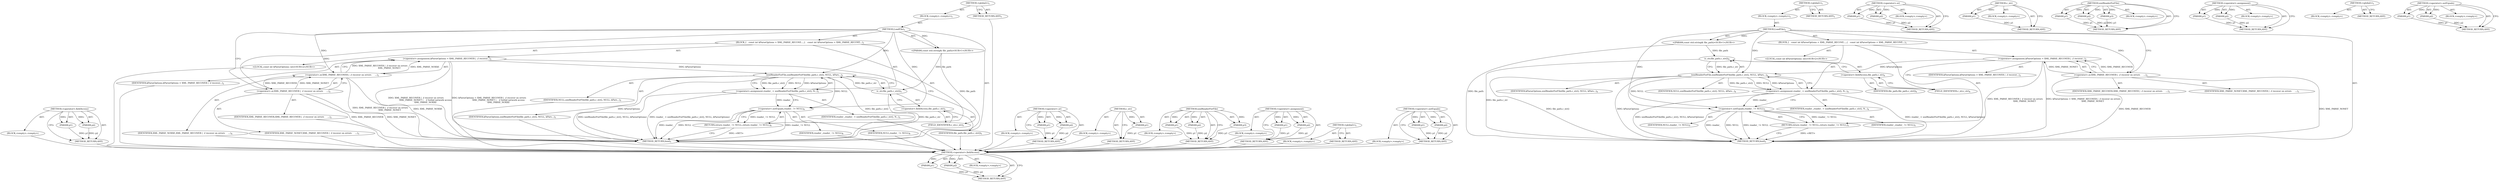 digraph "&lt;operator&gt;.notEquals" {
vulnerable_73 [label=<(METHOD,&lt;operator&gt;.fieldAccess)>];
vulnerable_74 [label=<(PARAM,p1)>];
vulnerable_75 [label=<(PARAM,p2)>];
vulnerable_76 [label=<(BLOCK,&lt;empty&gt;,&lt;empty&gt;)>];
vulnerable_77 [label=<(METHOD_RETURN,ANY)>];
vulnerable_6 [label=<(METHOD,&lt;global&gt;)<SUB>1</SUB>>];
vulnerable_7 [label=<(BLOCK,&lt;empty&gt;,&lt;empty&gt;)<SUB>1</SUB>>];
vulnerable_8 [label=<(METHOD,LoadFile)<SUB>1</SUB>>];
vulnerable_9 [label="<(PARAM,const std::string&amp; file_path)<SUB>1</SUB>>"];
vulnerable_10 [label=<(BLOCK,{
   const int kParseOptions = XML_PARSE_RECOVE...,{
   const int kParseOptions = XML_PARSE_RECOVE...)<SUB>1</SUB>>];
vulnerable_11 [label="<(LOCAL,const int kParseOptions: int)<SUB>2</SUB>>"];
vulnerable_12 [label=<(&lt;operator&gt;.assignment,kParseOptions = XML_PARSE_RECOVER |  // recover...)<SUB>2</SUB>>];
vulnerable_13 [label=<(IDENTIFIER,kParseOptions,kParseOptions = XML_PARSE_RECOVER |  // recover...)<SUB>2</SUB>>];
vulnerable_14 [label=<(&lt;operator&gt;.or,XML_PARSE_RECOVER |  // recover on errors
     ...)<SUB>2</SUB>>];
vulnerable_15 [label=<(&lt;operator&gt;.or,XML_PARSE_RECOVER |  // recover on errors
     ...)<SUB>2</SUB>>];
vulnerable_16 [label=<(IDENTIFIER,XML_PARSE_RECOVER,XML_PARSE_RECOVER |  // recover on errors
     ...)<SUB>2</SUB>>];
vulnerable_17 [label=<(IDENTIFIER,XML_PARSE_NONET,XML_PARSE_RECOVER |  // recover on errors
     ...)<SUB>3</SUB>>];
vulnerable_18 [label=<(IDENTIFIER,XML_PARSE_NOXXE,XML_PARSE_RECOVER |  // recover on errors
     ...)<SUB>4</SUB>>];
vulnerable_19 [label=<(&lt;operator&gt;.assignment,reader_ = xmlReaderForFile(file_path.c_str(), N...)<SUB>5</SUB>>];
vulnerable_20 [label=<(IDENTIFIER,reader_,reader_ = xmlReaderForFile(file_path.c_str(), N...)<SUB>5</SUB>>];
vulnerable_21 [label=<(xmlReaderForFile,xmlReaderForFile(file_path.c_str(), NULL, kPars...)<SUB>5</SUB>>];
vulnerable_22 [label=<(c_str,file_path.c_str())<SUB>5</SUB>>];
vulnerable_23 [label=<(&lt;operator&gt;.fieldAccess,file_path.c_str)<SUB>5</SUB>>];
vulnerable_24 [label=<(IDENTIFIER,file_path,file_path.c_str())<SUB>5</SUB>>];
vulnerable_25 [label=<(FIELD_IDENTIFIER,c_str,c_str)<SUB>5</SUB>>];
vulnerable_26 [label=<(IDENTIFIER,NULL,xmlReaderForFile(file_path.c_str(), NULL, kPars...)<SUB>5</SUB>>];
vulnerable_27 [label=<(IDENTIFIER,kParseOptions,xmlReaderForFile(file_path.c_str(), NULL, kPars...)<SUB>5</SUB>>];
vulnerable_28 [label=<(RETURN,return reader_ != NULL;,return reader_ != NULL;)<SUB>6</SUB>>];
vulnerable_29 [label=<(&lt;operator&gt;.notEquals,reader_ != NULL)<SUB>6</SUB>>];
vulnerable_30 [label=<(IDENTIFIER,reader_,reader_ != NULL)<SUB>6</SUB>>];
vulnerable_31 [label=<(IDENTIFIER,NULL,reader_ != NULL)<SUB>6</SUB>>];
vulnerable_32 [label=<(METHOD_RETURN,bool)<SUB>1</SUB>>];
vulnerable_34 [label=<(METHOD_RETURN,ANY)<SUB>1</SUB>>];
vulnerable_58 [label=<(METHOD,&lt;operator&gt;.or)>];
vulnerable_59 [label=<(PARAM,p1)>];
vulnerable_60 [label=<(PARAM,p2)>];
vulnerable_61 [label=<(BLOCK,&lt;empty&gt;,&lt;empty&gt;)>];
vulnerable_62 [label=<(METHOD_RETURN,ANY)>];
vulnerable_69 [label=<(METHOD,c_str)>];
vulnerable_70 [label=<(PARAM,p1)>];
vulnerable_71 [label=<(BLOCK,&lt;empty&gt;,&lt;empty&gt;)>];
vulnerable_72 [label=<(METHOD_RETURN,ANY)>];
vulnerable_63 [label=<(METHOD,xmlReaderForFile)>];
vulnerable_64 [label=<(PARAM,p1)>];
vulnerable_65 [label=<(PARAM,p2)>];
vulnerable_66 [label=<(PARAM,p3)>];
vulnerable_67 [label=<(BLOCK,&lt;empty&gt;,&lt;empty&gt;)>];
vulnerable_68 [label=<(METHOD_RETURN,ANY)>];
vulnerable_53 [label=<(METHOD,&lt;operator&gt;.assignment)>];
vulnerable_54 [label=<(PARAM,p1)>];
vulnerable_55 [label=<(PARAM,p2)>];
vulnerable_56 [label=<(BLOCK,&lt;empty&gt;,&lt;empty&gt;)>];
vulnerable_57 [label=<(METHOD_RETURN,ANY)>];
vulnerable_47 [label=<(METHOD,&lt;global&gt;)<SUB>1</SUB>>];
vulnerable_48 [label=<(BLOCK,&lt;empty&gt;,&lt;empty&gt;)>];
vulnerable_49 [label=<(METHOD_RETURN,ANY)>];
vulnerable_78 [label=<(METHOD,&lt;operator&gt;.notEquals)>];
vulnerable_79 [label=<(PARAM,p1)>];
vulnerable_80 [label=<(PARAM,p2)>];
vulnerable_81 [label=<(BLOCK,&lt;empty&gt;,&lt;empty&gt;)>];
vulnerable_82 [label=<(METHOD_RETURN,ANY)>];
fixed_71 [label=<(METHOD,&lt;operator&gt;.fieldAccess)>];
fixed_72 [label=<(PARAM,p1)>];
fixed_73 [label=<(PARAM,p2)>];
fixed_74 [label=<(BLOCK,&lt;empty&gt;,&lt;empty&gt;)>];
fixed_75 [label=<(METHOD_RETURN,ANY)>];
fixed_6 [label=<(METHOD,&lt;global&gt;)<SUB>1</SUB>>];
fixed_7 [label=<(BLOCK,&lt;empty&gt;,&lt;empty&gt;)<SUB>1</SUB>>];
fixed_8 [label=<(METHOD,LoadFile)<SUB>1</SUB>>];
fixed_9 [label="<(PARAM,const std::string&amp; file_path)<SUB>1</SUB>>"];
fixed_10 [label=<(BLOCK,{
   const int kParseOptions = XML_PARSE_RECOVE...,{
   const int kParseOptions = XML_PARSE_RECOVE...)<SUB>1</SUB>>];
fixed_11 [label="<(LOCAL,const int kParseOptions: int)<SUB>2</SUB>>"];
fixed_12 [label=<(&lt;operator&gt;.assignment,kParseOptions = XML_PARSE_RECOVER |  // recover...)<SUB>2</SUB>>];
fixed_13 [label=<(IDENTIFIER,kParseOptions,kParseOptions = XML_PARSE_RECOVER |  // recover...)<SUB>2</SUB>>];
fixed_14 [label=<(&lt;operator&gt;.or,XML_PARSE_RECOVER |  // recover on errors
     ...)<SUB>2</SUB>>];
fixed_15 [label=<(IDENTIFIER,XML_PARSE_RECOVER,XML_PARSE_RECOVER |  // recover on errors
     ...)<SUB>2</SUB>>];
fixed_16 [label=<(IDENTIFIER,XML_PARSE_NONET,XML_PARSE_RECOVER |  // recover on errors
     ...)<SUB>3</SUB>>];
fixed_17 [label=<(&lt;operator&gt;.assignment,reader_ = xmlReaderForFile(file_path.c_str(), N...)<SUB>4</SUB>>];
fixed_18 [label=<(IDENTIFIER,reader_,reader_ = xmlReaderForFile(file_path.c_str(), N...)<SUB>4</SUB>>];
fixed_19 [label=<(xmlReaderForFile,xmlReaderForFile(file_path.c_str(), NULL, kPars...)<SUB>4</SUB>>];
fixed_20 [label=<(c_str,file_path.c_str())<SUB>4</SUB>>];
fixed_21 [label=<(&lt;operator&gt;.fieldAccess,file_path.c_str)<SUB>4</SUB>>];
fixed_22 [label=<(IDENTIFIER,file_path,file_path.c_str())<SUB>4</SUB>>];
fixed_23 [label=<(FIELD_IDENTIFIER,c_str,c_str)<SUB>4</SUB>>];
fixed_24 [label=<(IDENTIFIER,NULL,xmlReaderForFile(file_path.c_str(), NULL, kPars...)<SUB>4</SUB>>];
fixed_25 [label=<(IDENTIFIER,kParseOptions,xmlReaderForFile(file_path.c_str(), NULL, kPars...)<SUB>4</SUB>>];
fixed_26 [label=<(RETURN,return reader_ != NULL;,return reader_ != NULL;)<SUB>5</SUB>>];
fixed_27 [label=<(&lt;operator&gt;.notEquals,reader_ != NULL)<SUB>5</SUB>>];
fixed_28 [label=<(IDENTIFIER,reader_,reader_ != NULL)<SUB>5</SUB>>];
fixed_29 [label=<(IDENTIFIER,NULL,reader_ != NULL)<SUB>5</SUB>>];
fixed_30 [label=<(METHOD_RETURN,bool)<SUB>1</SUB>>];
fixed_32 [label=<(METHOD_RETURN,ANY)<SUB>1</SUB>>];
fixed_56 [label=<(METHOD,&lt;operator&gt;.or)>];
fixed_57 [label=<(PARAM,p1)>];
fixed_58 [label=<(PARAM,p2)>];
fixed_59 [label=<(BLOCK,&lt;empty&gt;,&lt;empty&gt;)>];
fixed_60 [label=<(METHOD_RETURN,ANY)>];
fixed_67 [label=<(METHOD,c_str)>];
fixed_68 [label=<(PARAM,p1)>];
fixed_69 [label=<(BLOCK,&lt;empty&gt;,&lt;empty&gt;)>];
fixed_70 [label=<(METHOD_RETURN,ANY)>];
fixed_61 [label=<(METHOD,xmlReaderForFile)>];
fixed_62 [label=<(PARAM,p1)>];
fixed_63 [label=<(PARAM,p2)>];
fixed_64 [label=<(PARAM,p3)>];
fixed_65 [label=<(BLOCK,&lt;empty&gt;,&lt;empty&gt;)>];
fixed_66 [label=<(METHOD_RETURN,ANY)>];
fixed_51 [label=<(METHOD,&lt;operator&gt;.assignment)>];
fixed_52 [label=<(PARAM,p1)>];
fixed_53 [label=<(PARAM,p2)>];
fixed_54 [label=<(BLOCK,&lt;empty&gt;,&lt;empty&gt;)>];
fixed_55 [label=<(METHOD_RETURN,ANY)>];
fixed_45 [label=<(METHOD,&lt;global&gt;)<SUB>1</SUB>>];
fixed_46 [label=<(BLOCK,&lt;empty&gt;,&lt;empty&gt;)>];
fixed_47 [label=<(METHOD_RETURN,ANY)>];
fixed_76 [label=<(METHOD,&lt;operator&gt;.notEquals)>];
fixed_77 [label=<(PARAM,p1)>];
fixed_78 [label=<(PARAM,p2)>];
fixed_79 [label=<(BLOCK,&lt;empty&gt;,&lt;empty&gt;)>];
fixed_80 [label=<(METHOD_RETURN,ANY)>];
vulnerable_73 -> vulnerable_74  [key=0, label="AST: "];
vulnerable_73 -> vulnerable_74  [key=1, label="DDG: "];
vulnerable_73 -> vulnerable_76  [key=0, label="AST: "];
vulnerable_73 -> vulnerable_75  [key=0, label="AST: "];
vulnerable_73 -> vulnerable_75  [key=1, label="DDG: "];
vulnerable_73 -> vulnerable_77  [key=0, label="AST: "];
vulnerable_73 -> vulnerable_77  [key=1, label="CFG: "];
vulnerable_74 -> vulnerable_77  [key=0, label="DDG: p1"];
vulnerable_75 -> vulnerable_77  [key=0, label="DDG: p2"];
vulnerable_76 -> fixed_71  [key=0];
vulnerable_77 -> fixed_71  [key=0];
vulnerable_6 -> vulnerable_7  [key=0, label="AST: "];
vulnerable_6 -> vulnerable_34  [key=0, label="AST: "];
vulnerable_6 -> vulnerable_34  [key=1, label="CFG: "];
vulnerable_7 -> vulnerable_8  [key=0, label="AST: "];
vulnerable_8 -> vulnerable_9  [key=0, label="AST: "];
vulnerable_8 -> vulnerable_9  [key=1, label="DDG: "];
vulnerable_8 -> vulnerable_10  [key=0, label="AST: "];
vulnerable_8 -> vulnerable_32  [key=0, label="AST: "];
vulnerable_8 -> vulnerable_15  [key=0, label="CFG: "];
vulnerable_8 -> vulnerable_15  [key=1, label="DDG: "];
vulnerable_8 -> vulnerable_14  [key=0, label="DDG: "];
vulnerable_8 -> vulnerable_21  [key=0, label="DDG: "];
vulnerable_8 -> vulnerable_29  [key=0, label="DDG: "];
vulnerable_9 -> vulnerable_32  [key=0, label="DDG: file_path"];
vulnerable_9 -> vulnerable_22  [key=0, label="DDG: file_path"];
vulnerable_10 -> vulnerable_11  [key=0, label="AST: "];
vulnerable_10 -> vulnerable_12  [key=0, label="AST: "];
vulnerable_10 -> vulnerable_19  [key=0, label="AST: "];
vulnerable_10 -> vulnerable_28  [key=0, label="AST: "];
vulnerable_11 -> fixed_71  [key=0];
vulnerable_12 -> vulnerable_13  [key=0, label="AST: "];
vulnerable_12 -> vulnerable_14  [key=0, label="AST: "];
vulnerable_12 -> vulnerable_25  [key=0, label="CFG: "];
vulnerable_12 -> vulnerable_32  [key=0, label="DDG: XML_PARSE_RECOVER |  // recover on errors
                            XML_PARSE_NONET |    // forbid network access
                            XML_PARSE_NOXXE"];
vulnerable_12 -> vulnerable_32  [key=1, label="DDG: kParseOptions = XML_PARSE_RECOVER |  // recover on errors
                            XML_PARSE_NONET |    // forbid network access
                            XML_PARSE_NOXXE"];
vulnerable_12 -> vulnerable_21  [key=0, label="DDG: kParseOptions"];
vulnerable_13 -> fixed_71  [key=0];
vulnerable_14 -> vulnerable_15  [key=0, label="AST: "];
vulnerable_14 -> vulnerable_18  [key=0, label="AST: "];
vulnerable_14 -> vulnerable_12  [key=0, label="CFG: "];
vulnerable_14 -> vulnerable_12  [key=1, label="DDG: XML_PARSE_RECOVER |  // recover on errors
                            XML_PARSE_NONET"];
vulnerable_14 -> vulnerable_12  [key=2, label="DDG: XML_PARSE_NOXXE"];
vulnerable_14 -> vulnerable_32  [key=0, label="DDG: XML_PARSE_RECOVER |  // recover on errors
                            XML_PARSE_NONET"];
vulnerable_14 -> vulnerable_32  [key=1, label="DDG: XML_PARSE_NOXXE"];
vulnerable_15 -> vulnerable_16  [key=0, label="AST: "];
vulnerable_15 -> vulnerable_17  [key=0, label="AST: "];
vulnerable_15 -> vulnerable_14  [key=0, label="CFG: "];
vulnerable_15 -> vulnerable_14  [key=1, label="DDG: XML_PARSE_RECOVER"];
vulnerable_15 -> vulnerable_14  [key=2, label="DDG: XML_PARSE_NONET"];
vulnerable_15 -> vulnerable_32  [key=0, label="DDG: XML_PARSE_RECOVER"];
vulnerable_15 -> vulnerable_32  [key=1, label="DDG: XML_PARSE_NONET"];
vulnerable_16 -> fixed_71  [key=0];
vulnerable_17 -> fixed_71  [key=0];
vulnerable_18 -> fixed_71  [key=0];
vulnerable_19 -> vulnerable_20  [key=0, label="AST: "];
vulnerable_19 -> vulnerable_21  [key=0, label="AST: "];
vulnerable_19 -> vulnerable_29  [key=0, label="CFG: "];
vulnerable_19 -> vulnerable_29  [key=1, label="DDG: reader_"];
vulnerable_19 -> vulnerable_32  [key=0, label="DDG: xmlReaderForFile(file_path.c_str(), NULL, kParseOptions)"];
vulnerable_19 -> vulnerable_32  [key=1, label="DDG: reader_ = xmlReaderForFile(file_path.c_str(), NULL, kParseOptions)"];
vulnerable_20 -> fixed_71  [key=0];
vulnerable_21 -> vulnerable_22  [key=0, label="AST: "];
vulnerable_21 -> vulnerable_26  [key=0, label="AST: "];
vulnerable_21 -> vulnerable_27  [key=0, label="AST: "];
vulnerable_21 -> vulnerable_19  [key=0, label="CFG: "];
vulnerable_21 -> vulnerable_19  [key=1, label="DDG: file_path.c_str()"];
vulnerable_21 -> vulnerable_19  [key=2, label="DDG: NULL"];
vulnerable_21 -> vulnerable_19  [key=3, label="DDG: kParseOptions"];
vulnerable_21 -> vulnerable_32  [key=0, label="DDG: file_path.c_str()"];
vulnerable_21 -> vulnerable_32  [key=1, label="DDG: kParseOptions"];
vulnerable_21 -> vulnerable_29  [key=0, label="DDG: NULL"];
vulnerable_22 -> vulnerable_23  [key=0, label="AST: "];
vulnerable_22 -> vulnerable_21  [key=0, label="CFG: "];
vulnerable_22 -> vulnerable_21  [key=1, label="DDG: file_path.c_str"];
vulnerable_22 -> vulnerable_32  [key=0, label="DDG: file_path.c_str"];
vulnerable_23 -> vulnerable_24  [key=0, label="AST: "];
vulnerable_23 -> vulnerable_25  [key=0, label="AST: "];
vulnerable_23 -> vulnerable_22  [key=0, label="CFG: "];
vulnerable_24 -> fixed_71  [key=0];
vulnerable_25 -> vulnerable_23  [key=0, label="CFG: "];
vulnerable_26 -> fixed_71  [key=0];
vulnerable_27 -> fixed_71  [key=0];
vulnerable_28 -> vulnerable_29  [key=0, label="AST: "];
vulnerable_28 -> vulnerable_32  [key=0, label="CFG: "];
vulnerable_28 -> vulnerable_32  [key=1, label="DDG: &lt;RET&gt;"];
vulnerable_29 -> vulnerable_30  [key=0, label="AST: "];
vulnerable_29 -> vulnerable_31  [key=0, label="AST: "];
vulnerable_29 -> vulnerable_28  [key=0, label="CFG: "];
vulnerable_29 -> vulnerable_28  [key=1, label="DDG: reader_ != NULL"];
vulnerable_29 -> vulnerable_32  [key=0, label="DDG: reader_"];
vulnerable_29 -> vulnerable_32  [key=1, label="DDG: NULL"];
vulnerable_29 -> vulnerable_32  [key=2, label="DDG: reader_ != NULL"];
vulnerable_30 -> fixed_71  [key=0];
vulnerable_31 -> fixed_71  [key=0];
vulnerable_32 -> fixed_71  [key=0];
vulnerable_34 -> fixed_71  [key=0];
vulnerable_58 -> vulnerable_59  [key=0, label="AST: "];
vulnerable_58 -> vulnerable_59  [key=1, label="DDG: "];
vulnerable_58 -> vulnerable_61  [key=0, label="AST: "];
vulnerable_58 -> vulnerable_60  [key=0, label="AST: "];
vulnerable_58 -> vulnerable_60  [key=1, label="DDG: "];
vulnerable_58 -> vulnerable_62  [key=0, label="AST: "];
vulnerable_58 -> vulnerable_62  [key=1, label="CFG: "];
vulnerable_59 -> vulnerable_62  [key=0, label="DDG: p1"];
vulnerable_60 -> vulnerable_62  [key=0, label="DDG: p2"];
vulnerable_61 -> fixed_71  [key=0];
vulnerable_62 -> fixed_71  [key=0];
vulnerable_69 -> vulnerable_70  [key=0, label="AST: "];
vulnerable_69 -> vulnerable_70  [key=1, label="DDG: "];
vulnerable_69 -> vulnerable_71  [key=0, label="AST: "];
vulnerable_69 -> vulnerable_72  [key=0, label="AST: "];
vulnerable_69 -> vulnerable_72  [key=1, label="CFG: "];
vulnerable_70 -> vulnerable_72  [key=0, label="DDG: p1"];
vulnerable_71 -> fixed_71  [key=0];
vulnerable_72 -> fixed_71  [key=0];
vulnerable_63 -> vulnerable_64  [key=0, label="AST: "];
vulnerable_63 -> vulnerable_64  [key=1, label="DDG: "];
vulnerable_63 -> vulnerable_67  [key=0, label="AST: "];
vulnerable_63 -> vulnerable_65  [key=0, label="AST: "];
vulnerable_63 -> vulnerable_65  [key=1, label="DDG: "];
vulnerable_63 -> vulnerable_68  [key=0, label="AST: "];
vulnerable_63 -> vulnerable_68  [key=1, label="CFG: "];
vulnerable_63 -> vulnerable_66  [key=0, label="AST: "];
vulnerable_63 -> vulnerable_66  [key=1, label="DDG: "];
vulnerable_64 -> vulnerable_68  [key=0, label="DDG: p1"];
vulnerable_65 -> vulnerable_68  [key=0, label="DDG: p2"];
vulnerable_66 -> vulnerable_68  [key=0, label="DDG: p3"];
vulnerable_67 -> fixed_71  [key=0];
vulnerable_68 -> fixed_71  [key=0];
vulnerable_53 -> vulnerable_54  [key=0, label="AST: "];
vulnerable_53 -> vulnerable_54  [key=1, label="DDG: "];
vulnerable_53 -> vulnerable_56  [key=0, label="AST: "];
vulnerable_53 -> vulnerable_55  [key=0, label="AST: "];
vulnerable_53 -> vulnerable_55  [key=1, label="DDG: "];
vulnerable_53 -> vulnerable_57  [key=0, label="AST: "];
vulnerable_53 -> vulnerable_57  [key=1, label="CFG: "];
vulnerable_54 -> vulnerable_57  [key=0, label="DDG: p1"];
vulnerable_55 -> vulnerable_57  [key=0, label="DDG: p2"];
vulnerable_56 -> fixed_71  [key=0];
vulnerable_57 -> fixed_71  [key=0];
vulnerable_47 -> vulnerable_48  [key=0, label="AST: "];
vulnerable_47 -> vulnerable_49  [key=0, label="AST: "];
vulnerable_47 -> vulnerable_49  [key=1, label="CFG: "];
vulnerable_48 -> fixed_71  [key=0];
vulnerable_49 -> fixed_71  [key=0];
vulnerable_78 -> vulnerable_79  [key=0, label="AST: "];
vulnerable_78 -> vulnerable_79  [key=1, label="DDG: "];
vulnerable_78 -> vulnerable_81  [key=0, label="AST: "];
vulnerable_78 -> vulnerable_80  [key=0, label="AST: "];
vulnerable_78 -> vulnerable_80  [key=1, label="DDG: "];
vulnerable_78 -> vulnerable_82  [key=0, label="AST: "];
vulnerable_78 -> vulnerable_82  [key=1, label="CFG: "];
vulnerable_79 -> vulnerable_82  [key=0, label="DDG: p1"];
vulnerable_80 -> vulnerable_82  [key=0, label="DDG: p2"];
vulnerable_81 -> fixed_71  [key=0];
vulnerable_82 -> fixed_71  [key=0];
fixed_71 -> fixed_72  [key=0, label="AST: "];
fixed_71 -> fixed_72  [key=1, label="DDG: "];
fixed_71 -> fixed_74  [key=0, label="AST: "];
fixed_71 -> fixed_73  [key=0, label="AST: "];
fixed_71 -> fixed_73  [key=1, label="DDG: "];
fixed_71 -> fixed_75  [key=0, label="AST: "];
fixed_71 -> fixed_75  [key=1, label="CFG: "];
fixed_72 -> fixed_75  [key=0, label="DDG: p1"];
fixed_73 -> fixed_75  [key=0, label="DDG: p2"];
fixed_6 -> fixed_7  [key=0, label="AST: "];
fixed_6 -> fixed_32  [key=0, label="AST: "];
fixed_6 -> fixed_32  [key=1, label="CFG: "];
fixed_7 -> fixed_8  [key=0, label="AST: "];
fixed_8 -> fixed_9  [key=0, label="AST: "];
fixed_8 -> fixed_9  [key=1, label="DDG: "];
fixed_8 -> fixed_10  [key=0, label="AST: "];
fixed_8 -> fixed_30  [key=0, label="AST: "];
fixed_8 -> fixed_14  [key=0, label="CFG: "];
fixed_8 -> fixed_14  [key=1, label="DDG: "];
fixed_8 -> fixed_19  [key=0, label="DDG: "];
fixed_8 -> fixed_27  [key=0, label="DDG: "];
fixed_9 -> fixed_30  [key=0, label="DDG: file_path"];
fixed_9 -> fixed_20  [key=0, label="DDG: file_path"];
fixed_10 -> fixed_11  [key=0, label="AST: "];
fixed_10 -> fixed_12  [key=0, label="AST: "];
fixed_10 -> fixed_17  [key=0, label="AST: "];
fixed_10 -> fixed_26  [key=0, label="AST: "];
fixed_12 -> fixed_13  [key=0, label="AST: "];
fixed_12 -> fixed_14  [key=0, label="AST: "];
fixed_12 -> fixed_23  [key=0, label="CFG: "];
fixed_12 -> fixed_30  [key=0, label="DDG: XML_PARSE_RECOVER |  // recover on errors
                            XML_PARSE_NONET"];
fixed_12 -> fixed_30  [key=1, label="DDG: kParseOptions = XML_PARSE_RECOVER |  // recover on errors
                            XML_PARSE_NONET"];
fixed_12 -> fixed_19  [key=0, label="DDG: kParseOptions"];
fixed_14 -> fixed_15  [key=0, label="AST: "];
fixed_14 -> fixed_16  [key=0, label="AST: "];
fixed_14 -> fixed_12  [key=0, label="CFG: "];
fixed_14 -> fixed_12  [key=1, label="DDG: XML_PARSE_RECOVER"];
fixed_14 -> fixed_12  [key=2, label="DDG: XML_PARSE_NONET"];
fixed_14 -> fixed_30  [key=0, label="DDG: XML_PARSE_RECOVER"];
fixed_14 -> fixed_30  [key=1, label="DDG: XML_PARSE_NONET"];
fixed_17 -> fixed_18  [key=0, label="AST: "];
fixed_17 -> fixed_19  [key=0, label="AST: "];
fixed_17 -> fixed_27  [key=0, label="CFG: "];
fixed_17 -> fixed_27  [key=1, label="DDG: reader_"];
fixed_17 -> fixed_30  [key=0, label="DDG: xmlReaderForFile(file_path.c_str(), NULL, kParseOptions)"];
fixed_17 -> fixed_30  [key=1, label="DDG: reader_ = xmlReaderForFile(file_path.c_str(), NULL, kParseOptions)"];
fixed_19 -> fixed_20  [key=0, label="AST: "];
fixed_19 -> fixed_24  [key=0, label="AST: "];
fixed_19 -> fixed_25  [key=0, label="AST: "];
fixed_19 -> fixed_17  [key=0, label="CFG: "];
fixed_19 -> fixed_17  [key=1, label="DDG: file_path.c_str()"];
fixed_19 -> fixed_17  [key=2, label="DDG: NULL"];
fixed_19 -> fixed_17  [key=3, label="DDG: kParseOptions"];
fixed_19 -> fixed_30  [key=0, label="DDG: file_path.c_str()"];
fixed_19 -> fixed_30  [key=1, label="DDG: kParseOptions"];
fixed_19 -> fixed_27  [key=0, label="DDG: NULL"];
fixed_20 -> fixed_21  [key=0, label="AST: "];
fixed_20 -> fixed_19  [key=0, label="CFG: "];
fixed_20 -> fixed_19  [key=1, label="DDG: file_path.c_str"];
fixed_20 -> fixed_30  [key=0, label="DDG: file_path.c_str"];
fixed_21 -> fixed_22  [key=0, label="AST: "];
fixed_21 -> fixed_23  [key=0, label="AST: "];
fixed_21 -> fixed_20  [key=0, label="CFG: "];
fixed_23 -> fixed_21  [key=0, label="CFG: "];
fixed_26 -> fixed_27  [key=0, label="AST: "];
fixed_26 -> fixed_30  [key=0, label="CFG: "];
fixed_26 -> fixed_30  [key=1, label="DDG: &lt;RET&gt;"];
fixed_27 -> fixed_28  [key=0, label="AST: "];
fixed_27 -> fixed_29  [key=0, label="AST: "];
fixed_27 -> fixed_26  [key=0, label="CFG: "];
fixed_27 -> fixed_26  [key=1, label="DDG: reader_ != NULL"];
fixed_27 -> fixed_30  [key=0, label="DDG: reader_"];
fixed_27 -> fixed_30  [key=1, label="DDG: NULL"];
fixed_27 -> fixed_30  [key=2, label="DDG: reader_ != NULL"];
fixed_56 -> fixed_57  [key=0, label="AST: "];
fixed_56 -> fixed_57  [key=1, label="DDG: "];
fixed_56 -> fixed_59  [key=0, label="AST: "];
fixed_56 -> fixed_58  [key=0, label="AST: "];
fixed_56 -> fixed_58  [key=1, label="DDG: "];
fixed_56 -> fixed_60  [key=0, label="AST: "];
fixed_56 -> fixed_60  [key=1, label="CFG: "];
fixed_57 -> fixed_60  [key=0, label="DDG: p1"];
fixed_58 -> fixed_60  [key=0, label="DDG: p2"];
fixed_67 -> fixed_68  [key=0, label="AST: "];
fixed_67 -> fixed_68  [key=1, label="DDG: "];
fixed_67 -> fixed_69  [key=0, label="AST: "];
fixed_67 -> fixed_70  [key=0, label="AST: "];
fixed_67 -> fixed_70  [key=1, label="CFG: "];
fixed_68 -> fixed_70  [key=0, label="DDG: p1"];
fixed_61 -> fixed_62  [key=0, label="AST: "];
fixed_61 -> fixed_62  [key=1, label="DDG: "];
fixed_61 -> fixed_65  [key=0, label="AST: "];
fixed_61 -> fixed_63  [key=0, label="AST: "];
fixed_61 -> fixed_63  [key=1, label="DDG: "];
fixed_61 -> fixed_66  [key=0, label="AST: "];
fixed_61 -> fixed_66  [key=1, label="CFG: "];
fixed_61 -> fixed_64  [key=0, label="AST: "];
fixed_61 -> fixed_64  [key=1, label="DDG: "];
fixed_62 -> fixed_66  [key=0, label="DDG: p1"];
fixed_63 -> fixed_66  [key=0, label="DDG: p2"];
fixed_64 -> fixed_66  [key=0, label="DDG: p3"];
fixed_51 -> fixed_52  [key=0, label="AST: "];
fixed_51 -> fixed_52  [key=1, label="DDG: "];
fixed_51 -> fixed_54  [key=0, label="AST: "];
fixed_51 -> fixed_53  [key=0, label="AST: "];
fixed_51 -> fixed_53  [key=1, label="DDG: "];
fixed_51 -> fixed_55  [key=0, label="AST: "];
fixed_51 -> fixed_55  [key=1, label="CFG: "];
fixed_52 -> fixed_55  [key=0, label="DDG: p1"];
fixed_53 -> fixed_55  [key=0, label="DDG: p2"];
fixed_45 -> fixed_46  [key=0, label="AST: "];
fixed_45 -> fixed_47  [key=0, label="AST: "];
fixed_45 -> fixed_47  [key=1, label="CFG: "];
fixed_76 -> fixed_77  [key=0, label="AST: "];
fixed_76 -> fixed_77  [key=1, label="DDG: "];
fixed_76 -> fixed_79  [key=0, label="AST: "];
fixed_76 -> fixed_78  [key=0, label="AST: "];
fixed_76 -> fixed_78  [key=1, label="DDG: "];
fixed_76 -> fixed_80  [key=0, label="AST: "];
fixed_76 -> fixed_80  [key=1, label="CFG: "];
fixed_77 -> fixed_80  [key=0, label="DDG: p1"];
fixed_78 -> fixed_80  [key=0, label="DDG: p2"];
}
